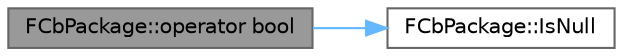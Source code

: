 digraph "FCbPackage::operator bool"
{
 // INTERACTIVE_SVG=YES
 // LATEX_PDF_SIZE
  bgcolor="transparent";
  edge [fontname=Helvetica,fontsize=10,labelfontname=Helvetica,labelfontsize=10];
  node [fontname=Helvetica,fontsize=10,shape=box,height=0.2,width=0.4];
  rankdir="LR";
  Node1 [id="Node000001",label="FCbPackage::operator bool",height=0.2,width=0.4,color="gray40", fillcolor="grey60", style="filled", fontcolor="black",tooltip="Whether the package has a non-empty object or attachments."];
  Node1 -> Node2 [id="edge1_Node000001_Node000002",color="steelblue1",style="solid",tooltip=" "];
  Node2 [id="Node000002",label="FCbPackage::IsNull",height=0.2,width=0.4,color="grey40", fillcolor="white", style="filled",URL="$d4/da9/classFCbPackage.html#a84b6d8ddc72eb3eef8004b7d4c56a0c1",tooltip="Whether the package has an empty object and no attachments."];
}
